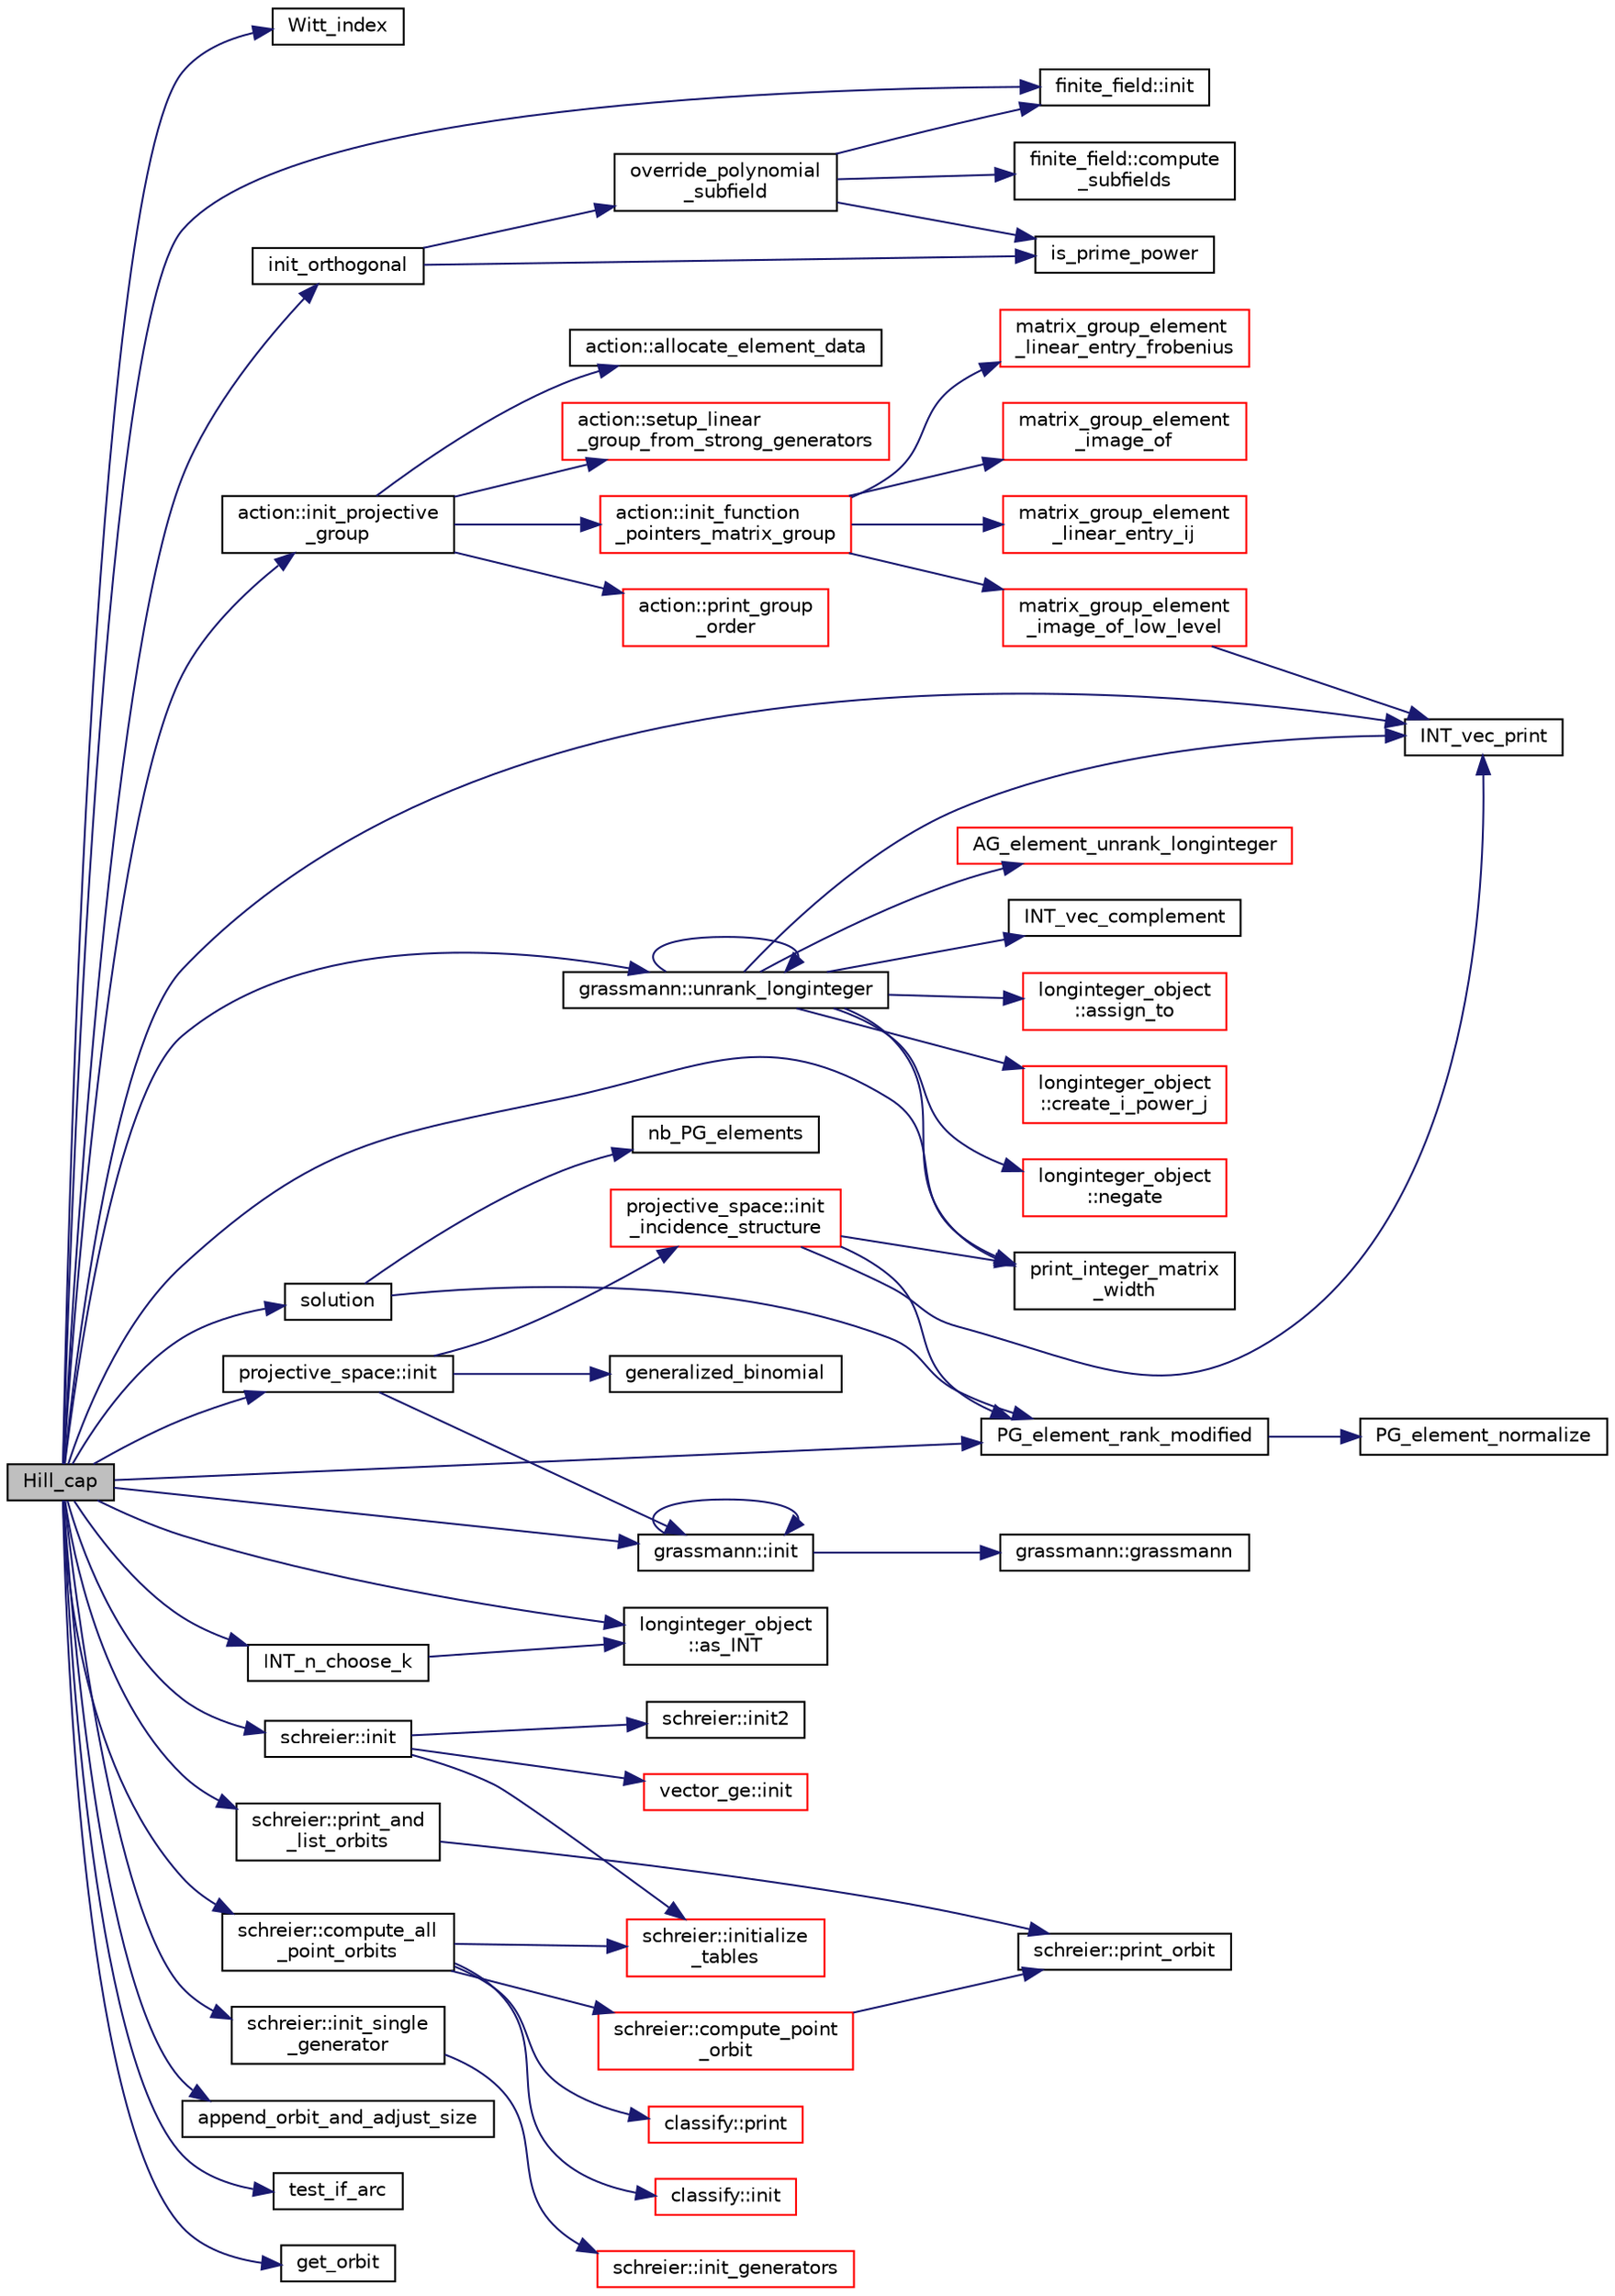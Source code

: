 digraph "Hill_cap"
{
  edge [fontname="Helvetica",fontsize="10",labelfontname="Helvetica",labelfontsize="10"];
  node [fontname="Helvetica",fontsize="10",shape=record];
  rankdir="LR";
  Node8 [label="Hill_cap",height=0.2,width=0.4,color="black", fillcolor="grey75", style="filled", fontcolor="black"];
  Node8 -> Node9 [color="midnightblue",fontsize="10",style="solid",fontname="Helvetica"];
  Node9 [label="Witt_index",height=0.2,width=0.4,color="black", fillcolor="white", style="filled",URL="$d4/d67/geometry_8h.html#ab3483ecb9859a6758f82b5327da50534"];
  Node8 -> Node10 [color="midnightblue",fontsize="10",style="solid",fontname="Helvetica"];
  Node10 [label="finite_field::init",height=0.2,width=0.4,color="black", fillcolor="white", style="filled",URL="$df/d5a/classfinite__field.html#a13e75e8165b27464935b50368ee8313c"];
  Node8 -> Node11 [color="midnightblue",fontsize="10",style="solid",fontname="Helvetica"];
  Node11 [label="init_orthogonal",height=0.2,width=0.4,color="black", fillcolor="white", style="filled",URL="$da/d28/hill_8_c.html#abf695eb9f6a0c10d5aa0c0ce4b60ad6d"];
  Node11 -> Node12 [color="midnightblue",fontsize="10",style="solid",fontname="Helvetica"];
  Node12 [label="is_prime_power",height=0.2,width=0.4,color="black", fillcolor="white", style="filled",URL="$de/dc5/algebra__and__number__theory_8h.html#a44560c42df6f76a71d351200cbf1bd0e"];
  Node11 -> Node13 [color="midnightblue",fontsize="10",style="solid",fontname="Helvetica"];
  Node13 [label="override_polynomial\l_subfield",height=0.2,width=0.4,color="black", fillcolor="white", style="filled",URL="$d7/d94/data_8_c.html#a6a2b390caa2cdeb26cdf9a3cf9816dee"];
  Node13 -> Node12 [color="midnightblue",fontsize="10",style="solid",fontname="Helvetica"];
  Node13 -> Node10 [color="midnightblue",fontsize="10",style="solid",fontname="Helvetica"];
  Node13 -> Node14 [color="midnightblue",fontsize="10",style="solid",fontname="Helvetica"];
  Node14 [label="finite_field::compute\l_subfields",height=0.2,width=0.4,color="black", fillcolor="white", style="filled",URL="$df/d5a/classfinite__field.html#a1632c3686fa5ff446c651e880df9f4e8"];
  Node8 -> Node15 [color="midnightblue",fontsize="10",style="solid",fontname="Helvetica"];
  Node15 [label="action::init_projective\l_group",height=0.2,width=0.4,color="black", fillcolor="white", style="filled",URL="$d2/d86/classaction.html#ad943cb9d3828331bf5634c6dbfc31afd"];
  Node15 -> Node16 [color="midnightblue",fontsize="10",style="solid",fontname="Helvetica"];
  Node16 [label="action::init_function\l_pointers_matrix_group",height=0.2,width=0.4,color="red", fillcolor="white", style="filled",URL="$d2/d86/classaction.html#a48cbc0106c21fdcb5ec74a9cf8f4e1d8"];
  Node16 -> Node17 [color="midnightblue",fontsize="10",style="solid",fontname="Helvetica"];
  Node17 [label="matrix_group_element\l_image_of",height=0.2,width=0.4,color="red", fillcolor="white", style="filled",URL="$dc/dd4/group__actions_8h.html#a8d38612045c1883e700453e9cb8ae05e"];
  Node16 -> Node36 [color="midnightblue",fontsize="10",style="solid",fontname="Helvetica"];
  Node36 [label="matrix_group_element\l_image_of_low_level",height=0.2,width=0.4,color="red", fillcolor="white", style="filled",URL="$dc/dd4/group__actions_8h.html#a61f0765b18d490bcb66ed77c0d7af1df"];
  Node36 -> Node37 [color="midnightblue",fontsize="10",style="solid",fontname="Helvetica"];
  Node37 [label="INT_vec_print",height=0.2,width=0.4,color="black", fillcolor="white", style="filled",URL="$df/dbf/sajeeb_8_c.html#a79a5901af0b47dd0d694109543c027fe"];
  Node16 -> Node38 [color="midnightblue",fontsize="10",style="solid",fontname="Helvetica"];
  Node38 [label="matrix_group_element\l_linear_entry_ij",height=0.2,width=0.4,color="red", fillcolor="white", style="filled",URL="$dc/dd4/group__actions_8h.html#aa5af466595bcf5f7690af996977461bd"];
  Node16 -> Node40 [color="midnightblue",fontsize="10",style="solid",fontname="Helvetica"];
  Node40 [label="matrix_group_element\l_linear_entry_frobenius",height=0.2,width=0.4,color="red", fillcolor="white", style="filled",URL="$dc/dd4/group__actions_8h.html#a33ea8d238e92b73d5ae85de7aa571e5f"];
  Node15 -> Node128 [color="midnightblue",fontsize="10",style="solid",fontname="Helvetica"];
  Node128 [label="action::allocate_element_data",height=0.2,width=0.4,color="black", fillcolor="white", style="filled",URL="$d2/d86/classaction.html#adc5f98db8315bfd17fcd2fbb437d8f60"];
  Node15 -> Node129 [color="midnightblue",fontsize="10",style="solid",fontname="Helvetica"];
  Node129 [label="action::setup_linear\l_group_from_strong_generators",height=0.2,width=0.4,color="red", fillcolor="white", style="filled",URL="$d2/d86/classaction.html#a20d2b143cd89f2ce81c02613356f69d1"];
  Node15 -> Node162 [color="midnightblue",fontsize="10",style="solid",fontname="Helvetica"];
  Node162 [label="action::print_group\l_order",height=0.2,width=0.4,color="red", fillcolor="white", style="filled",URL="$d2/d86/classaction.html#aaf5533b61c20a11f8c0efcf7ff718d7d"];
  Node8 -> Node164 [color="midnightblue",fontsize="10",style="solid",fontname="Helvetica"];
  Node164 [label="projective_space::init",height=0.2,width=0.4,color="black", fillcolor="white", style="filled",URL="$d2/d17/classprojective__space.html#a8a1efa40df92744519365f82e4740dab"];
  Node164 -> Node165 [color="midnightblue",fontsize="10",style="solid",fontname="Helvetica"];
  Node165 [label="grassmann::init",height=0.2,width=0.4,color="black", fillcolor="white", style="filled",URL="$df/d02/classgrassmann.html#a2e8cf7b9f203254493d7c2607c17d498"];
  Node165 -> Node166 [color="midnightblue",fontsize="10",style="solid",fontname="Helvetica"];
  Node166 [label="grassmann::grassmann",height=0.2,width=0.4,color="black", fillcolor="white", style="filled",URL="$df/d02/classgrassmann.html#a252a85d3b74eb4fbd5771f4152a5f272"];
  Node165 -> Node165 [color="midnightblue",fontsize="10",style="solid",fontname="Helvetica"];
  Node164 -> Node167 [color="midnightblue",fontsize="10",style="solid",fontname="Helvetica"];
  Node167 [label="generalized_binomial",height=0.2,width=0.4,color="black", fillcolor="white", style="filled",URL="$d2/d7c/combinatorics_8_c.html#a24762dc22e45175d18ec1ec1d2556ae8"];
  Node164 -> Node168 [color="midnightblue",fontsize="10",style="solid",fontname="Helvetica"];
  Node168 [label="projective_space::init\l_incidence_structure",height=0.2,width=0.4,color="red", fillcolor="white", style="filled",URL="$d2/d17/classprojective__space.html#a1e59490325e045cc52674a3706780aed"];
  Node168 -> Node37 [color="midnightblue",fontsize="10",style="solid",fontname="Helvetica"];
  Node168 -> Node60 [color="midnightblue",fontsize="10",style="solid",fontname="Helvetica"];
  Node60 [label="print_integer_matrix\l_width",height=0.2,width=0.4,color="black", fillcolor="white", style="filled",URL="$d5/db4/io__and__os_8h.html#aa78f3e73fc2179251bd15adbcc31573f"];
  Node168 -> Node31 [color="midnightblue",fontsize="10",style="solid",fontname="Helvetica"];
  Node31 [label="PG_element_rank_modified",height=0.2,width=0.4,color="black", fillcolor="white", style="filled",URL="$d4/d67/geometry_8h.html#a9cd1a8bf5b88a038e33862f6c2c3dd36"];
  Node31 -> Node32 [color="midnightblue",fontsize="10",style="solid",fontname="Helvetica"];
  Node32 [label="PG_element_normalize",height=0.2,width=0.4,color="black", fillcolor="white", style="filled",URL="$df/de4/projective_8_c.html#a5a4c3c1158bad6bab0d786c616bd0996"];
  Node8 -> Node165 [color="midnightblue",fontsize="10",style="solid",fontname="Helvetica"];
  Node8 -> Node179 [color="midnightblue",fontsize="10",style="solid",fontname="Helvetica"];
  Node179 [label="grassmann::unrank_longinteger",height=0.2,width=0.4,color="black", fillcolor="white", style="filled",URL="$df/d02/classgrassmann.html#aede73ec7ffd4596b9b9953f5583bdc76"];
  Node179 -> Node180 [color="midnightblue",fontsize="10",style="solid",fontname="Helvetica"];
  Node180 [label="longinteger_object\l::assign_to",height=0.2,width=0.4,color="red", fillcolor="white", style="filled",URL="$dd/d7e/classlonginteger__object.html#a891b9d0947bfce181245ab5cffe9482a"];
  Node179 -> Node182 [color="midnightblue",fontsize="10",style="solid",fontname="Helvetica"];
  Node182 [label="longinteger_object\l::create_i_power_j",height=0.2,width=0.4,color="red", fillcolor="white", style="filled",URL="$dd/d7e/classlonginteger__object.html#abd7f646a9077ab9a8c2754c221ae8e2a"];
  Node179 -> Node188 [color="midnightblue",fontsize="10",style="solid",fontname="Helvetica"];
  Node188 [label="longinteger_object\l::negate",height=0.2,width=0.4,color="red", fillcolor="white", style="filled",URL="$dd/d7e/classlonginteger__object.html#aa2305cd4d3ee6e462c70c40acc61a6af"];
  Node179 -> Node192 [color="midnightblue",fontsize="10",style="solid",fontname="Helvetica"];
  Node192 [label="AG_element_unrank_longinteger",height=0.2,width=0.4,color="red", fillcolor="white", style="filled",URL="$d4/d67/geometry_8h.html#ab5a5ee4a58266d973534a63e72372c2d"];
  Node179 -> Node37 [color="midnightblue",fontsize="10",style="solid",fontname="Helvetica"];
  Node179 -> Node179 [color="midnightblue",fontsize="10",style="solid",fontname="Helvetica"];
  Node179 -> Node170 [color="midnightblue",fontsize="10",style="solid",fontname="Helvetica"];
  Node170 [label="INT_vec_complement",height=0.2,width=0.4,color="black", fillcolor="white", style="filled",URL="$d5/db4/io__and__os_8h.html#a2a0a724647575fcd3090c763985eb81a"];
  Node179 -> Node60 [color="midnightblue",fontsize="10",style="solid",fontname="Helvetica"];
  Node8 -> Node60 [color="midnightblue",fontsize="10",style="solid",fontname="Helvetica"];
  Node8 -> Node194 [color="midnightblue",fontsize="10",style="solid",fontname="Helvetica"];
  Node194 [label="longinteger_object\l::as_INT",height=0.2,width=0.4,color="black", fillcolor="white", style="filled",URL="$dd/d7e/classlonginteger__object.html#afb992d4679a6741acc63c8bcba27971e"];
  Node8 -> Node195 [color="midnightblue",fontsize="10",style="solid",fontname="Helvetica"];
  Node195 [label="schreier::init",height=0.2,width=0.4,color="black", fillcolor="white", style="filled",URL="$d3/dd6/classschreier.html#a7443bebde2aa08acae16c0ff29c9abcf"];
  Node195 -> Node140 [color="midnightblue",fontsize="10",style="solid",fontname="Helvetica"];
  Node140 [label="vector_ge::init",height=0.2,width=0.4,color="red", fillcolor="white", style="filled",URL="$d4/d6e/classvector__ge.html#afe1d6befd1f1501e6be34afbaa9d30a8"];
  Node195 -> Node196 [color="midnightblue",fontsize="10",style="solid",fontname="Helvetica"];
  Node196 [label="schreier::initialize\l_tables",height=0.2,width=0.4,color="red", fillcolor="white", style="filled",URL="$d3/dd6/classschreier.html#acccc16670f88b14ddc69856cd5c0b36d"];
  Node195 -> Node198 [color="midnightblue",fontsize="10",style="solid",fontname="Helvetica"];
  Node198 [label="schreier::init2",height=0.2,width=0.4,color="black", fillcolor="white", style="filled",URL="$d3/dd6/classschreier.html#aef6a65e2f39bd9e14c61139c4f97f4c3"];
  Node8 -> Node199 [color="midnightblue",fontsize="10",style="solid",fontname="Helvetica"];
  Node199 [label="schreier::init_single\l_generator",height=0.2,width=0.4,color="black", fillcolor="white", style="filled",URL="$d3/dd6/classschreier.html#a6f04f2e67ec0f25135b064579a0fad32"];
  Node199 -> Node200 [color="midnightblue",fontsize="10",style="solid",fontname="Helvetica"];
  Node200 [label="schreier::init_generators",height=0.2,width=0.4,color="red", fillcolor="white", style="filled",URL="$d3/dd6/classschreier.html#a04fd581636085a7414e1b5d1004e44e0"];
  Node8 -> Node201 [color="midnightblue",fontsize="10",style="solid",fontname="Helvetica"];
  Node201 [label="schreier::compute_all\l_point_orbits",height=0.2,width=0.4,color="black", fillcolor="white", style="filled",URL="$d3/dd6/classschreier.html#a1deec048f51f380bc3476d4cd4d95e94"];
  Node201 -> Node196 [color="midnightblue",fontsize="10",style="solid",fontname="Helvetica"];
  Node201 -> Node202 [color="midnightblue",fontsize="10",style="solid",fontname="Helvetica"];
  Node202 [label="schreier::compute_point\l_orbit",height=0.2,width=0.4,color="red", fillcolor="white", style="filled",URL="$d3/dd6/classschreier.html#a429138e463c8c25dddd8557340ed9edd"];
  Node202 -> Node206 [color="midnightblue",fontsize="10",style="solid",fontname="Helvetica"];
  Node206 [label="schreier::print_orbit",height=0.2,width=0.4,color="black", fillcolor="white", style="filled",URL="$d3/dd6/classschreier.html#ac30bbfe09706ff8ccaf27c2cf8074594"];
  Node201 -> Node211 [color="midnightblue",fontsize="10",style="solid",fontname="Helvetica"];
  Node211 [label="classify::init",height=0.2,width=0.4,color="red", fillcolor="white", style="filled",URL="$d9/d43/classclassify.html#afc24c64267d646d1f83ea39a7c66bde3"];
  Node201 -> Node224 [color="midnightblue",fontsize="10",style="solid",fontname="Helvetica"];
  Node224 [label="classify::print",height=0.2,width=0.4,color="red", fillcolor="white", style="filled",URL="$d9/d43/classclassify.html#a56d1941250d46f68a41566aac4331bc1"];
  Node8 -> Node229 [color="midnightblue",fontsize="10",style="solid",fontname="Helvetica"];
  Node229 [label="schreier::print_and\l_list_orbits",height=0.2,width=0.4,color="black", fillcolor="white", style="filled",URL="$d3/dd6/classschreier.html#a601f9c08d5a6f37f849d22fa4e89d892"];
  Node229 -> Node206 [color="midnightblue",fontsize="10",style="solid",fontname="Helvetica"];
  Node8 -> Node230 [color="midnightblue",fontsize="10",style="solid",fontname="Helvetica"];
  Node230 [label="append_orbit_and_adjust_size",height=0.2,width=0.4,color="black", fillcolor="white", style="filled",URL="$da/d28/hill_8_c.html#a1740d8cf43f3d5101704eeca6165ea10"];
  Node8 -> Node231 [color="midnightblue",fontsize="10",style="solid",fontname="Helvetica"];
  Node231 [label="test_if_arc",height=0.2,width=0.4,color="black", fillcolor="white", style="filled",URL="$da/d28/hill_8_c.html#a3601e3ab7b739f8a11e6ec0aaf194593"];
  Node8 -> Node31 [color="midnightblue",fontsize="10",style="solid",fontname="Helvetica"];
  Node8 -> Node37 [color="midnightblue",fontsize="10",style="solid",fontname="Helvetica"];
  Node8 -> Node232 [color="midnightblue",fontsize="10",style="solid",fontname="Helvetica"];
  Node232 [label="solution",height=0.2,width=0.4,color="black", fillcolor="white", style="filled",URL="$da/d28/hill_8_c.html#a260dc4df2fddf5f0fa5dd8d5b8210a11"];
  Node232 -> Node233 [color="midnightblue",fontsize="10",style="solid",fontname="Helvetica"];
  Node233 [label="nb_PG_elements",height=0.2,width=0.4,color="black", fillcolor="white", style="filled",URL="$d4/d67/geometry_8h.html#ada56c56cb5c7b39553dc0391f2df1cee"];
  Node232 -> Node31 [color="midnightblue",fontsize="10",style="solid",fontname="Helvetica"];
  Node8 -> Node234 [color="midnightblue",fontsize="10",style="solid",fontname="Helvetica"];
  Node234 [label="INT_n_choose_k",height=0.2,width=0.4,color="black", fillcolor="white", style="filled",URL="$d2/d7c/combinatorics_8_c.html#aa74adc702e59feadb839f44c0aaec8f6"];
  Node234 -> Node194 [color="midnightblue",fontsize="10",style="solid",fontname="Helvetica"];
  Node8 -> Node235 [color="midnightblue",fontsize="10",style="solid",fontname="Helvetica"];
  Node235 [label="get_orbit",height=0.2,width=0.4,color="black", fillcolor="white", style="filled",URL="$da/d28/hill_8_c.html#a8f64cd06039ed40b693d54c50274043d"];
}
